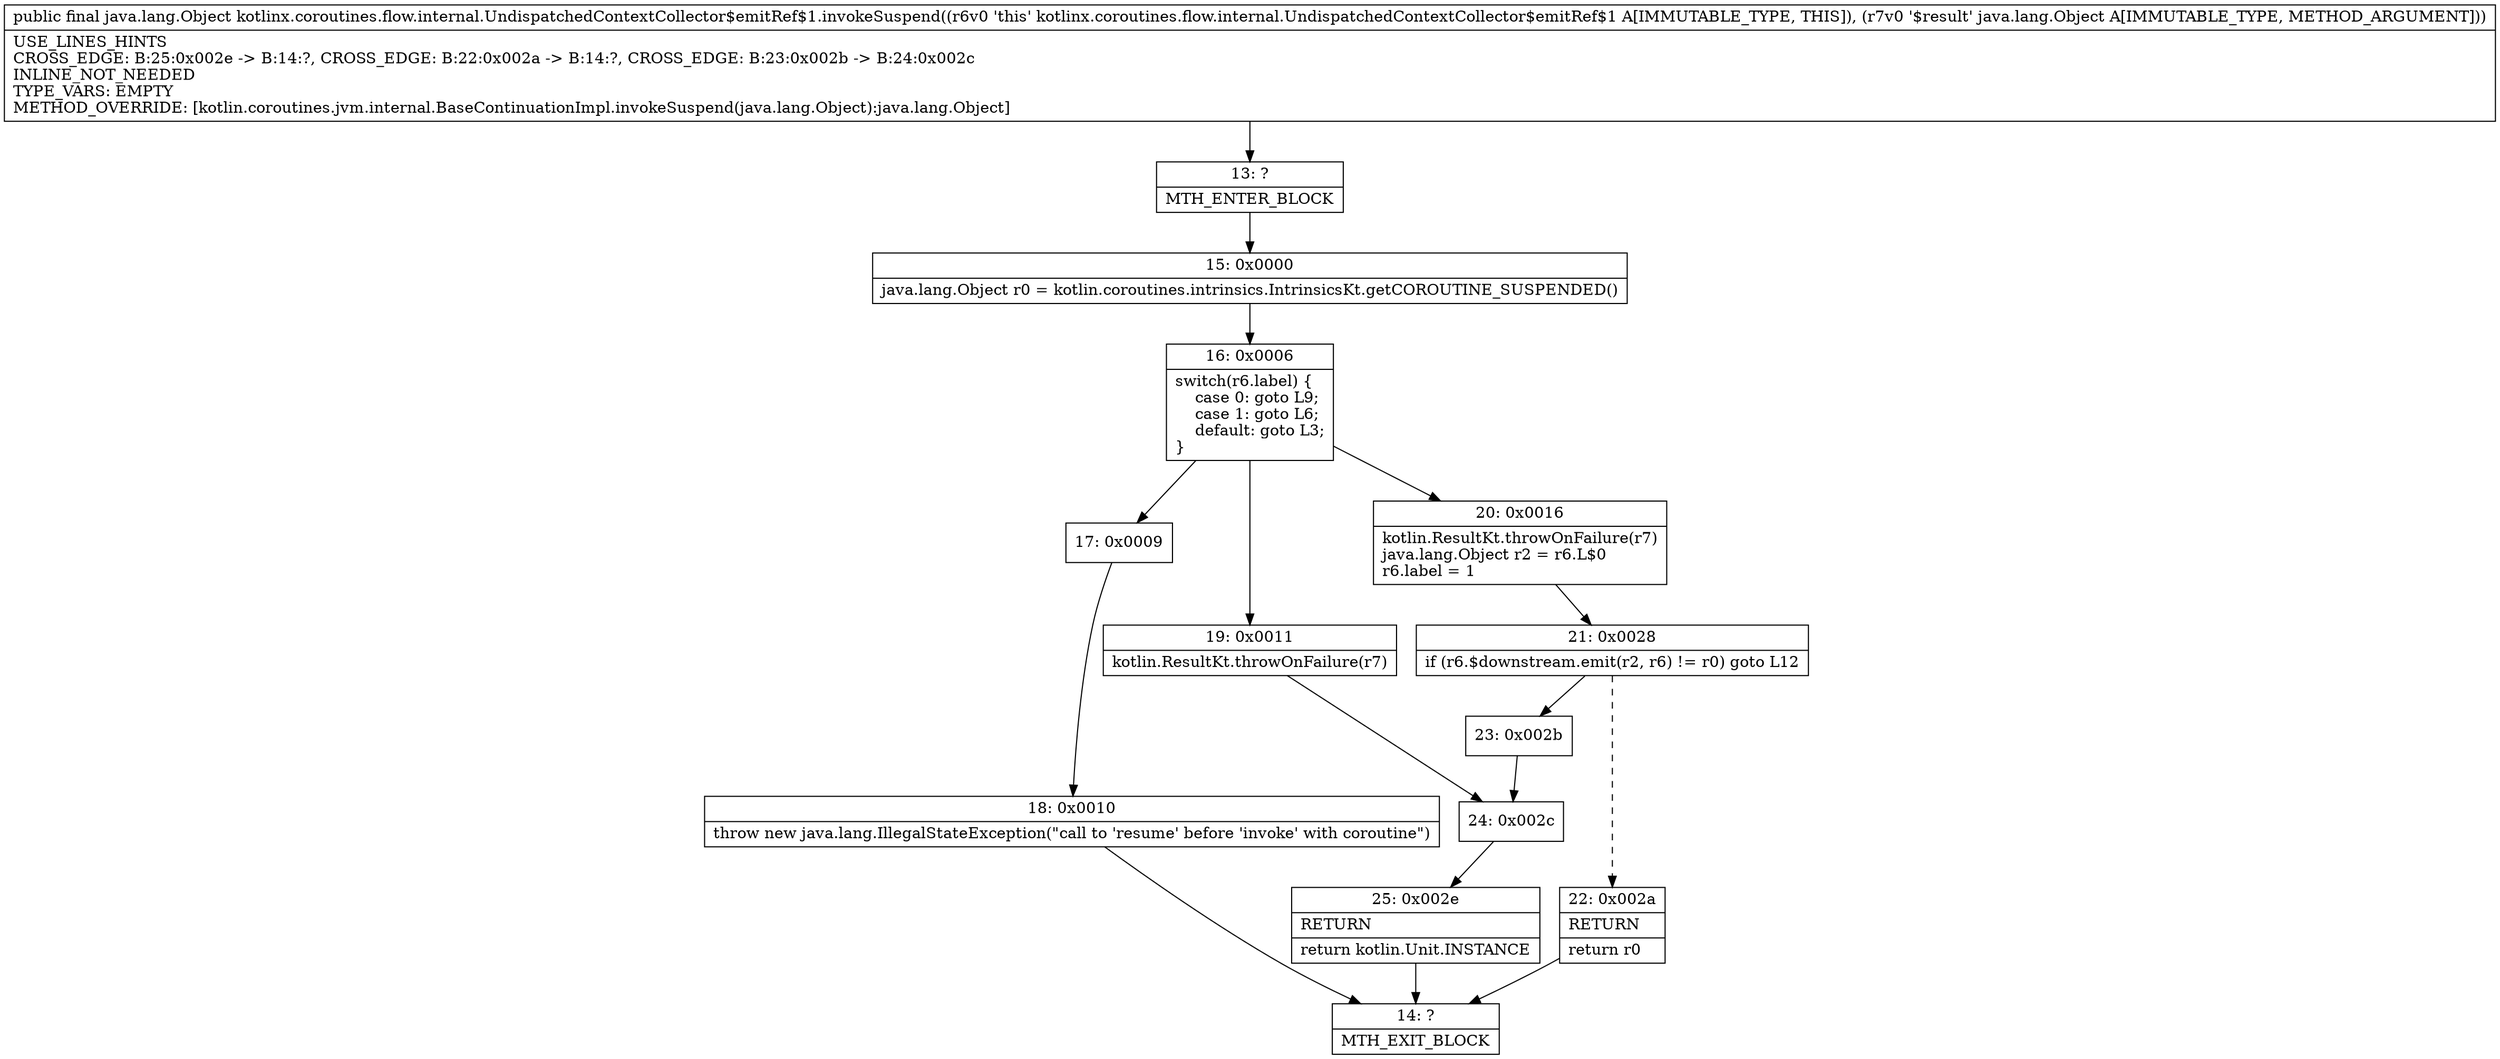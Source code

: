 digraph "CFG forkotlinx.coroutines.flow.internal.UndispatchedContextCollector$emitRef$1.invokeSuspend(Ljava\/lang\/Object;)Ljava\/lang\/Object;" {
Node_13 [shape=record,label="{13\:\ ?|MTH_ENTER_BLOCK\l}"];
Node_15 [shape=record,label="{15\:\ 0x0000|java.lang.Object r0 = kotlin.coroutines.intrinsics.IntrinsicsKt.getCOROUTINE_SUSPENDED()\l}"];
Node_16 [shape=record,label="{16\:\ 0x0006|switch(r6.label) \{\l    case 0: goto L9;\l    case 1: goto L6;\l    default: goto L3;\l\}\l}"];
Node_17 [shape=record,label="{17\:\ 0x0009}"];
Node_18 [shape=record,label="{18\:\ 0x0010|throw new java.lang.IllegalStateException(\"call to 'resume' before 'invoke' with coroutine\")\l}"];
Node_14 [shape=record,label="{14\:\ ?|MTH_EXIT_BLOCK\l}"];
Node_19 [shape=record,label="{19\:\ 0x0011|kotlin.ResultKt.throwOnFailure(r7)\l}"];
Node_24 [shape=record,label="{24\:\ 0x002c}"];
Node_25 [shape=record,label="{25\:\ 0x002e|RETURN\l|return kotlin.Unit.INSTANCE\l}"];
Node_20 [shape=record,label="{20\:\ 0x0016|kotlin.ResultKt.throwOnFailure(r7)\ljava.lang.Object r2 = r6.L$0\lr6.label = 1\l}"];
Node_21 [shape=record,label="{21\:\ 0x0028|if (r6.$downstream.emit(r2, r6) != r0) goto L12\l}"];
Node_22 [shape=record,label="{22\:\ 0x002a|RETURN\l|return r0\l}"];
Node_23 [shape=record,label="{23\:\ 0x002b}"];
MethodNode[shape=record,label="{public final java.lang.Object kotlinx.coroutines.flow.internal.UndispatchedContextCollector$emitRef$1.invokeSuspend((r6v0 'this' kotlinx.coroutines.flow.internal.UndispatchedContextCollector$emitRef$1 A[IMMUTABLE_TYPE, THIS]), (r7v0 '$result' java.lang.Object A[IMMUTABLE_TYPE, METHOD_ARGUMENT]))  | USE_LINES_HINTS\lCROSS_EDGE: B:25:0x002e \-\> B:14:?, CROSS_EDGE: B:22:0x002a \-\> B:14:?, CROSS_EDGE: B:23:0x002b \-\> B:24:0x002c\lINLINE_NOT_NEEDED\lTYPE_VARS: EMPTY\lMETHOD_OVERRIDE: [kotlin.coroutines.jvm.internal.BaseContinuationImpl.invokeSuspend(java.lang.Object):java.lang.Object]\l}"];
MethodNode -> Node_13;Node_13 -> Node_15;
Node_15 -> Node_16;
Node_16 -> Node_17;
Node_16 -> Node_19;
Node_16 -> Node_20;
Node_17 -> Node_18;
Node_18 -> Node_14;
Node_19 -> Node_24;
Node_24 -> Node_25;
Node_25 -> Node_14;
Node_20 -> Node_21;
Node_21 -> Node_22[style=dashed];
Node_21 -> Node_23;
Node_22 -> Node_14;
Node_23 -> Node_24;
}

